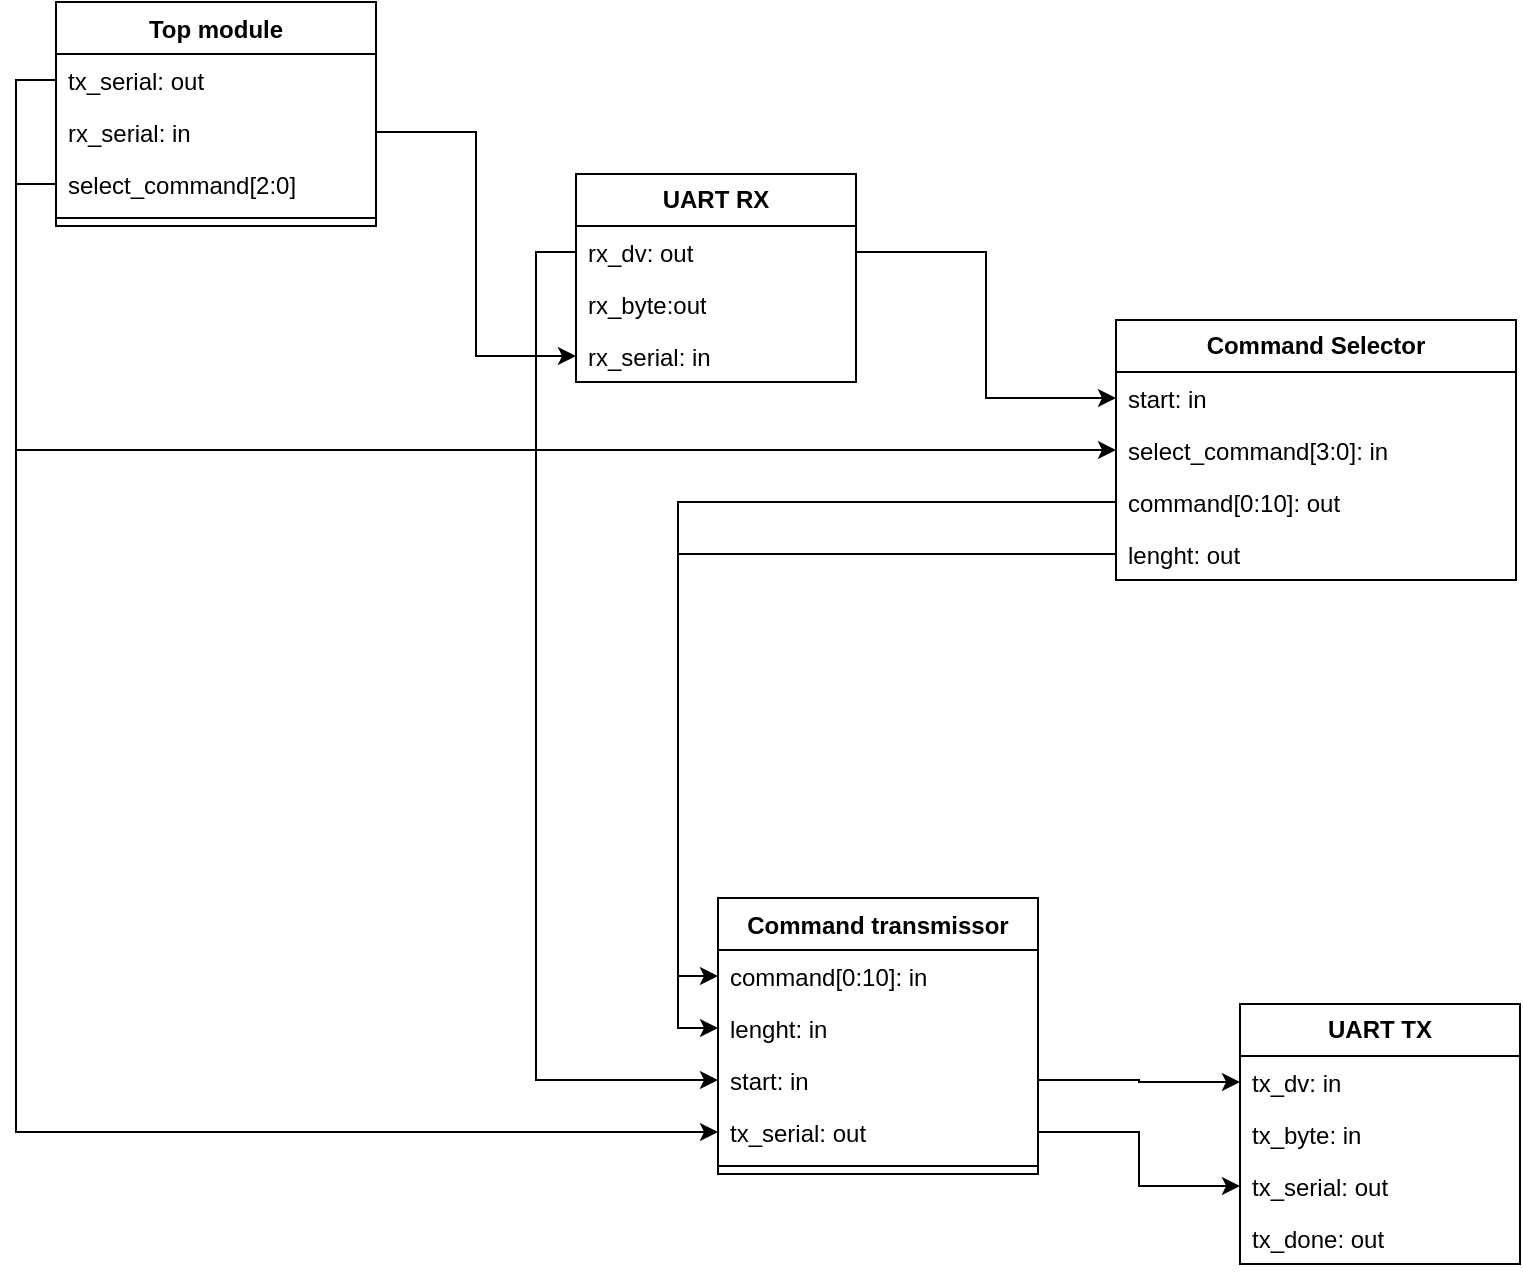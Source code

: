<mxfile version="24.2.5" type="device">
  <diagram id="C5RBs43oDa-KdzZeNtuy" name="Page-1">
    <mxGraphModel dx="1390" dy="795" grid="1" gridSize="10" guides="1" tooltips="1" connect="1" arrows="1" fold="1" page="1" pageScale="1" pageWidth="827" pageHeight="1169" background="none" math="0" shadow="0">
      <root>
        <mxCell id="WIyWlLk6GJQsqaUBKTNV-0" />
        <mxCell id="WIyWlLk6GJQsqaUBKTNV-1" parent="WIyWlLk6GJQsqaUBKTNV-0" />
        <mxCell id="TnwAJ5CPuAc8V0XNkz1D-4" value="Top module" style="swimlane;fontStyle=1;align=center;verticalAlign=top;childLayout=stackLayout;horizontal=1;startSize=26;horizontalStack=0;resizeParent=1;resizeParentMax=0;resizeLast=0;collapsible=1;marginBottom=0;whiteSpace=wrap;html=1;fillColor=none;labelBackgroundColor=none;" parent="WIyWlLk6GJQsqaUBKTNV-1" vertex="1">
          <mxGeometry x="330" y="204" width="160" height="112" as="geometry" />
        </mxCell>
        <mxCell id="TnwAJ5CPuAc8V0XNkz1D-8" value="tx_serial: out" style="text;strokeColor=none;fillColor=none;align=left;verticalAlign=top;spacingLeft=4;spacingRight=4;overflow=hidden;rotatable=0;points=[[0,0.5],[1,0.5]];portConstraint=eastwest;whiteSpace=wrap;html=1;labelBackgroundColor=none;" parent="TnwAJ5CPuAc8V0XNkz1D-4" vertex="1">
          <mxGeometry y="26" width="160" height="26" as="geometry" />
        </mxCell>
        <mxCell id="TnwAJ5CPuAc8V0XNkz1D-5" value="rx_serial: in" style="text;strokeColor=none;fillColor=none;align=left;verticalAlign=top;spacingLeft=4;spacingRight=4;overflow=hidden;rotatable=0;points=[[0,0.5],[1,0.5]];portConstraint=eastwest;whiteSpace=wrap;html=1;labelBackgroundColor=none;" parent="TnwAJ5CPuAc8V0XNkz1D-4" vertex="1">
          <mxGeometry y="52" width="160" height="26" as="geometry" />
        </mxCell>
        <mxCell id="TnwAJ5CPuAc8V0XNkz1D-31" value="select_command[2:0]" style="text;strokeColor=none;fillColor=none;align=left;verticalAlign=top;spacingLeft=4;spacingRight=4;overflow=hidden;rotatable=0;points=[[0,0.5],[1,0.5]];portConstraint=eastwest;whiteSpace=wrap;html=1;labelBackgroundColor=none;" parent="TnwAJ5CPuAc8V0XNkz1D-4" vertex="1">
          <mxGeometry y="78" width="160" height="26" as="geometry" />
        </mxCell>
        <mxCell id="TnwAJ5CPuAc8V0XNkz1D-6" value="" style="line;strokeWidth=1;fillColor=none;align=left;verticalAlign=middle;spacingTop=-1;spacingLeft=3;spacingRight=3;rotatable=0;labelPosition=right;points=[];portConstraint=eastwest;labelBackgroundColor=none;" parent="TnwAJ5CPuAc8V0XNkz1D-4" vertex="1">
          <mxGeometry y="104" width="160" height="8" as="geometry" />
        </mxCell>
        <mxCell id="TnwAJ5CPuAc8V0XNkz1D-13" value="&lt;b&gt;Command Selector&lt;/b&gt;" style="swimlane;fontStyle=0;childLayout=stackLayout;horizontal=1;startSize=26;fillColor=none;horizontalStack=0;resizeParent=1;resizeParentMax=0;resizeLast=0;collapsible=1;marginBottom=0;whiteSpace=wrap;html=1;labelBackgroundColor=none;" parent="WIyWlLk6GJQsqaUBKTNV-1" vertex="1">
          <mxGeometry x="860" y="363" width="200" height="130" as="geometry">
            <mxRectangle x="160" y="440" width="160" height="30" as="alternateBounds" />
          </mxGeometry>
        </mxCell>
        <mxCell id="TnwAJ5CPuAc8V0XNkz1D-14" value="start: in" style="text;strokeColor=none;fillColor=none;align=left;verticalAlign=top;spacingLeft=4;spacingRight=4;overflow=hidden;rotatable=0;points=[[0,0.5],[1,0.5]];portConstraint=eastwest;whiteSpace=wrap;html=1;labelBackgroundColor=none;" parent="TnwAJ5CPuAc8V0XNkz1D-13" vertex="1">
          <mxGeometry y="26" width="200" height="26" as="geometry" />
        </mxCell>
        <mxCell id="TnwAJ5CPuAc8V0XNkz1D-15" value="select_command[&lt;span style=&quot;background-color: initial;&quot;&gt;3:0]: in&lt;/span&gt;" style="text;strokeColor=none;fillColor=none;align=left;verticalAlign=top;spacingLeft=4;spacingRight=4;overflow=hidden;rotatable=0;points=[[0,0.5],[1,0.5]];portConstraint=eastwest;whiteSpace=wrap;html=1;labelBackgroundColor=none;" parent="TnwAJ5CPuAc8V0XNkz1D-13" vertex="1">
          <mxGeometry y="52" width="200" height="26" as="geometry" />
        </mxCell>
        <mxCell id="TnwAJ5CPuAc8V0XNkz1D-19" value="command[0:10]: out" style="text;strokeColor=none;fillColor=none;align=left;verticalAlign=top;spacingLeft=4;spacingRight=4;overflow=hidden;rotatable=0;points=[[0,0.5],[1,0.5]];portConstraint=eastwest;whiteSpace=wrap;html=1;labelBackgroundColor=none;" parent="TnwAJ5CPuAc8V0XNkz1D-13" vertex="1">
          <mxGeometry y="78" width="200" height="26" as="geometry" />
        </mxCell>
        <mxCell id="TnwAJ5CPuAc8V0XNkz1D-20" value="lenght: out" style="text;strokeColor=none;fillColor=none;align=left;verticalAlign=top;spacingLeft=4;spacingRight=4;overflow=hidden;rotatable=0;points=[[0,0.5],[1,0.5]];portConstraint=eastwest;whiteSpace=wrap;html=1;labelBackgroundColor=none;" parent="TnwAJ5CPuAc8V0XNkz1D-13" vertex="1">
          <mxGeometry y="104" width="200" height="26" as="geometry" />
        </mxCell>
        <mxCell id="TnwAJ5CPuAc8V0XNkz1D-26" value="Command transmissor" style="swimlane;fontStyle=1;align=center;verticalAlign=top;childLayout=stackLayout;horizontal=1;startSize=26;horizontalStack=0;resizeParent=1;resizeParentMax=0;resizeLast=0;collapsible=1;marginBottom=0;whiteSpace=wrap;html=1;fillColor=none;labelBackgroundColor=none;" parent="WIyWlLk6GJQsqaUBKTNV-1" vertex="1">
          <mxGeometry x="661" y="652" width="160" height="138" as="geometry" />
        </mxCell>
        <mxCell id="TnwAJ5CPuAc8V0XNkz1D-27" value="command[0:10]: in" style="text;strokeColor=none;fillColor=none;align=left;verticalAlign=top;spacingLeft=4;spacingRight=4;overflow=hidden;rotatable=0;points=[[0,0.5],[1,0.5]];portConstraint=eastwest;whiteSpace=wrap;html=1;labelBackgroundColor=none;" parent="TnwAJ5CPuAc8V0XNkz1D-26" vertex="1">
          <mxGeometry y="26" width="160" height="26" as="geometry" />
        </mxCell>
        <mxCell id="TnwAJ5CPuAc8V0XNkz1D-35" value="lenght: in" style="text;strokeColor=none;fillColor=none;align=left;verticalAlign=top;spacingLeft=4;spacingRight=4;overflow=hidden;rotatable=0;points=[[0,0.5],[1,0.5]];portConstraint=eastwest;whiteSpace=wrap;html=1;labelBackgroundColor=none;" parent="TnwAJ5CPuAc8V0XNkz1D-26" vertex="1">
          <mxGeometry y="52" width="160" height="26" as="geometry" />
        </mxCell>
        <mxCell id="TnwAJ5CPuAc8V0XNkz1D-36" value="start: in" style="text;strokeColor=none;fillColor=none;align=left;verticalAlign=top;spacingLeft=4;spacingRight=4;overflow=hidden;rotatable=0;points=[[0,0.5],[1,0.5]];portConstraint=eastwest;whiteSpace=wrap;html=1;labelBackgroundColor=none;" parent="TnwAJ5CPuAc8V0XNkz1D-26" vertex="1">
          <mxGeometry y="78" width="160" height="26" as="geometry" />
        </mxCell>
        <mxCell id="TnwAJ5CPuAc8V0XNkz1D-38" value="tx_serial: out" style="text;strokeColor=none;fillColor=none;align=left;verticalAlign=top;spacingLeft=4;spacingRight=4;overflow=hidden;rotatable=0;points=[[0,0.5],[1,0.5]];portConstraint=eastwest;whiteSpace=wrap;html=1;labelBackgroundColor=none;" parent="TnwAJ5CPuAc8V0XNkz1D-26" vertex="1">
          <mxGeometry y="104" width="160" height="26" as="geometry" />
        </mxCell>
        <mxCell id="TnwAJ5CPuAc8V0XNkz1D-28" value="" style="line;strokeWidth=1;fillColor=none;align=left;verticalAlign=middle;spacingTop=-1;spacingLeft=3;spacingRight=3;rotatable=0;labelPosition=right;points=[];portConstraint=eastwest;labelBackgroundColor=none;" parent="TnwAJ5CPuAc8V0XNkz1D-26" vertex="1">
          <mxGeometry y="130" width="160" height="8" as="geometry" />
        </mxCell>
        <mxCell id="Hrv3PEc9P5C3Hi4s8Ume-5" value="&lt;b&gt;UART TX&lt;/b&gt;" style="swimlane;fontStyle=0;childLayout=stackLayout;horizontal=1;startSize=26;fillColor=none;horizontalStack=0;resizeParent=1;resizeParentMax=0;resizeLast=0;collapsible=1;marginBottom=0;whiteSpace=wrap;html=1;labelBackgroundColor=none;" parent="WIyWlLk6GJQsqaUBKTNV-1" vertex="1">
          <mxGeometry x="922" y="705" width="140" height="130" as="geometry" />
        </mxCell>
        <mxCell id="Hrv3PEc9P5C3Hi4s8Ume-6" value="tx_dv: in" style="text;strokeColor=none;fillColor=none;align=left;verticalAlign=top;spacingLeft=4;spacingRight=4;overflow=hidden;rotatable=0;points=[[0,0.5],[1,0.5]];portConstraint=eastwest;whiteSpace=wrap;html=1;labelBackgroundColor=none;" parent="Hrv3PEc9P5C3Hi4s8Ume-5" vertex="1">
          <mxGeometry y="26" width="140" height="26" as="geometry" />
        </mxCell>
        <mxCell id="Hrv3PEc9P5C3Hi4s8Ume-7" value="tx_byte: in" style="text;strokeColor=none;fillColor=none;align=left;verticalAlign=top;spacingLeft=4;spacingRight=4;overflow=hidden;rotatable=0;points=[[0,0.5],[1,0.5]];portConstraint=eastwest;whiteSpace=wrap;html=1;labelBackgroundColor=none;" parent="Hrv3PEc9P5C3Hi4s8Ume-5" vertex="1">
          <mxGeometry y="52" width="140" height="26" as="geometry" />
        </mxCell>
        <mxCell id="Hrv3PEc9P5C3Hi4s8Ume-8" value="tx_serial: out" style="text;strokeColor=none;fillColor=none;align=left;verticalAlign=top;spacingLeft=4;spacingRight=4;overflow=hidden;rotatable=0;points=[[0,0.5],[1,0.5]];portConstraint=eastwest;whiteSpace=wrap;html=1;labelBackgroundColor=none;" parent="Hrv3PEc9P5C3Hi4s8Ume-5" vertex="1">
          <mxGeometry y="78" width="140" height="26" as="geometry" />
        </mxCell>
        <mxCell id="Hrv3PEc9P5C3Hi4s8Ume-9" value="tx_done: out" style="text;strokeColor=none;fillColor=none;align=left;verticalAlign=top;spacingLeft=4;spacingRight=4;overflow=hidden;rotatable=0;points=[[0,0.5],[1,0.5]];portConstraint=eastwest;whiteSpace=wrap;html=1;labelBackgroundColor=none;" parent="Hrv3PEc9P5C3Hi4s8Ume-5" vertex="1">
          <mxGeometry y="104" width="140" height="26" as="geometry" />
        </mxCell>
        <mxCell id="Hrv3PEc9P5C3Hi4s8Ume-11" value="&lt;b&gt;UART RX&lt;/b&gt;" style="swimlane;fontStyle=0;childLayout=stackLayout;horizontal=1;startSize=26;fillColor=none;horizontalStack=0;resizeParent=1;resizeParentMax=0;resizeLast=0;collapsible=1;marginBottom=0;whiteSpace=wrap;html=1;labelBackgroundColor=none;" parent="WIyWlLk6GJQsqaUBKTNV-1" vertex="1">
          <mxGeometry x="590" y="290" width="140" height="104" as="geometry" />
        </mxCell>
        <mxCell id="Hrv3PEc9P5C3Hi4s8Ume-12" value="rx_dv: out" style="text;strokeColor=none;fillColor=none;align=left;verticalAlign=top;spacingLeft=4;spacingRight=4;overflow=hidden;rotatable=0;points=[[0,0.5],[1,0.5]];portConstraint=eastwest;whiteSpace=wrap;html=1;labelBackgroundColor=none;" parent="Hrv3PEc9P5C3Hi4s8Ume-11" vertex="1">
          <mxGeometry y="26" width="140" height="26" as="geometry" />
        </mxCell>
        <mxCell id="Hrv3PEc9P5C3Hi4s8Ume-13" value="rx_byte:out" style="text;strokeColor=none;fillColor=none;align=left;verticalAlign=top;spacingLeft=4;spacingRight=4;overflow=hidden;rotatable=0;points=[[0,0.5],[1,0.5]];portConstraint=eastwest;whiteSpace=wrap;html=1;labelBackgroundColor=none;" parent="Hrv3PEc9P5C3Hi4s8Ume-11" vertex="1">
          <mxGeometry y="52" width="140" height="26" as="geometry" />
        </mxCell>
        <mxCell id="Hrv3PEc9P5C3Hi4s8Ume-14" value="rx_serial: in" style="text;strokeColor=none;fillColor=none;align=left;verticalAlign=top;spacingLeft=4;spacingRight=4;overflow=hidden;rotatable=0;points=[[0,0.5],[1,0.5]];portConstraint=eastwest;whiteSpace=wrap;html=1;labelBackgroundColor=none;" parent="Hrv3PEc9P5C3Hi4s8Ume-11" vertex="1">
          <mxGeometry y="78" width="140" height="26" as="geometry" />
        </mxCell>
        <mxCell id="Hrv3PEc9P5C3Hi4s8Ume-17" style="edgeStyle=orthogonalEdgeStyle;rounded=0;orthogonalLoop=1;jettySize=auto;html=1;exitX=1;exitY=0.5;exitDx=0;exitDy=0;" parent="WIyWlLk6GJQsqaUBKTNV-1" source="TnwAJ5CPuAc8V0XNkz1D-38" target="Hrv3PEc9P5C3Hi4s8Ume-8" edge="1">
          <mxGeometry relative="1" as="geometry" />
        </mxCell>
        <mxCell id="Hrv3PEc9P5C3Hi4s8Ume-18" style="edgeStyle=orthogonalEdgeStyle;rounded=0;orthogonalLoop=1;jettySize=auto;html=1;exitX=1;exitY=0.5;exitDx=0;exitDy=0;" parent="WIyWlLk6GJQsqaUBKTNV-1" source="TnwAJ5CPuAc8V0XNkz1D-36" target="Hrv3PEc9P5C3Hi4s8Ume-6" edge="1">
          <mxGeometry relative="1" as="geometry" />
        </mxCell>
        <mxCell id="Hrv3PEc9P5C3Hi4s8Ume-25" style="edgeStyle=orthogonalEdgeStyle;rounded=0;orthogonalLoop=1;jettySize=auto;html=1;exitX=1;exitY=0.5;exitDx=0;exitDy=0;entryX=0;entryY=0.5;entryDx=0;entryDy=0;" parent="WIyWlLk6GJQsqaUBKTNV-1" source="TnwAJ5CPuAc8V0XNkz1D-5" target="Hrv3PEc9P5C3Hi4s8Ume-14" edge="1">
          <mxGeometry relative="1" as="geometry" />
        </mxCell>
        <mxCell id="Hrv3PEc9P5C3Hi4s8Ume-27" style="edgeStyle=orthogonalEdgeStyle;rounded=0;orthogonalLoop=1;jettySize=auto;html=1;" parent="WIyWlLk6GJQsqaUBKTNV-1" source="Hrv3PEc9P5C3Hi4s8Ume-12" target="TnwAJ5CPuAc8V0XNkz1D-14" edge="1">
          <mxGeometry relative="1" as="geometry" />
        </mxCell>
        <mxCell id="Hrv3PEc9P5C3Hi4s8Ume-29" style="edgeStyle=orthogonalEdgeStyle;rounded=0;orthogonalLoop=1;jettySize=auto;html=1;exitX=0;exitY=0.5;exitDx=0;exitDy=0;entryX=0;entryY=0.5;entryDx=0;entryDy=0;" parent="WIyWlLk6GJQsqaUBKTNV-1" source="TnwAJ5CPuAc8V0XNkz1D-8" target="TnwAJ5CPuAc8V0XNkz1D-38" edge="1">
          <mxGeometry relative="1" as="geometry" />
        </mxCell>
        <mxCell id="Hrv3PEc9P5C3Hi4s8Ume-31" style="edgeStyle=orthogonalEdgeStyle;rounded=0;orthogonalLoop=1;jettySize=auto;html=1;exitX=0;exitY=0.5;exitDx=0;exitDy=0;" parent="WIyWlLk6GJQsqaUBKTNV-1" source="TnwAJ5CPuAc8V0XNkz1D-31" target="TnwAJ5CPuAc8V0XNkz1D-15" edge="1">
          <mxGeometry relative="1" as="geometry" />
        </mxCell>
        <mxCell id="Hrv3PEc9P5C3Hi4s8Ume-32" style="edgeStyle=orthogonalEdgeStyle;rounded=0;orthogonalLoop=1;jettySize=auto;html=1;exitX=0;exitY=0.5;exitDx=0;exitDy=0;entryX=0;entryY=0.5;entryDx=0;entryDy=0;" parent="WIyWlLk6GJQsqaUBKTNV-1" source="TnwAJ5CPuAc8V0XNkz1D-19" target="TnwAJ5CPuAc8V0XNkz1D-27" edge="1">
          <mxGeometry relative="1" as="geometry" />
        </mxCell>
        <mxCell id="Hrv3PEc9P5C3Hi4s8Ume-33" style="edgeStyle=orthogonalEdgeStyle;rounded=0;orthogonalLoop=1;jettySize=auto;html=1;exitX=0;exitY=0.5;exitDx=0;exitDy=0;" parent="WIyWlLk6GJQsqaUBKTNV-1" source="Hrv3PEc9P5C3Hi4s8Ume-12" target="TnwAJ5CPuAc8V0XNkz1D-36" edge="1">
          <mxGeometry relative="1" as="geometry" />
        </mxCell>
        <mxCell id="Hrv3PEc9P5C3Hi4s8Ume-34" style="edgeStyle=orthogonalEdgeStyle;rounded=0;orthogonalLoop=1;jettySize=auto;html=1;exitX=0;exitY=0.5;exitDx=0;exitDy=0;entryX=0;entryY=0.5;entryDx=0;entryDy=0;" parent="WIyWlLk6GJQsqaUBKTNV-1" source="TnwAJ5CPuAc8V0XNkz1D-20" target="TnwAJ5CPuAc8V0XNkz1D-35" edge="1">
          <mxGeometry relative="1" as="geometry" />
        </mxCell>
      </root>
    </mxGraphModel>
  </diagram>
</mxfile>

